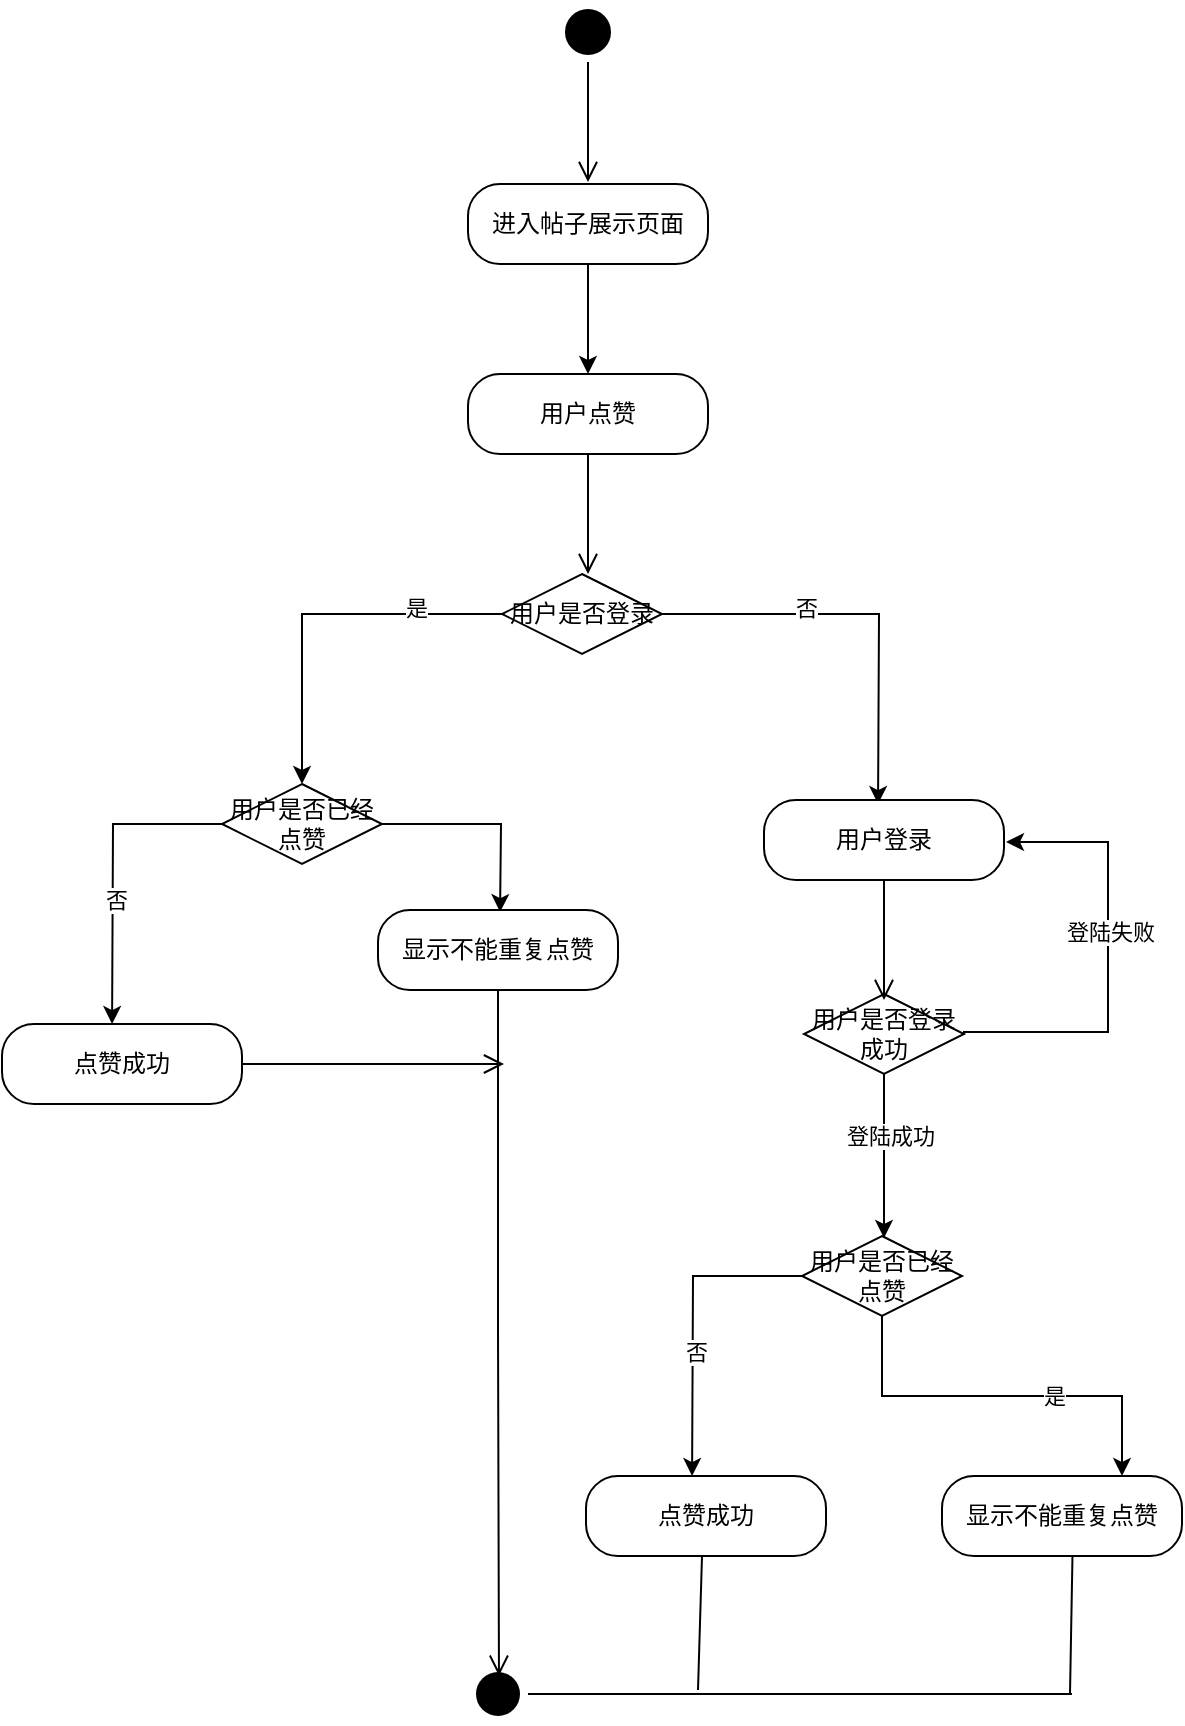 <mxfile version="22.1.11" type="github">
  <diagram name="第 1 页" id="I7jw70AARIxvvJMR-Udy">
    <mxGraphModel dx="2099" dy="1058" grid="0" gridSize="10" guides="1" tooltips="1" connect="1" arrows="1" fold="1" page="0" pageScale="1" pageWidth="827" pageHeight="1169" math="0" shadow="0">
      <root>
        <mxCell id="0" />
        <mxCell id="1" parent="0" />
        <mxCell id="EkgXGQzeVt3Fj3ODEuRZ-1" value="" style="ellipse;html=1;shape=startState;fillColor=#000000;strokeColor=#000000;" vertex="1" parent="1">
          <mxGeometry x="-98" y="124" width="30" height="30" as="geometry" />
        </mxCell>
        <mxCell id="EkgXGQzeVt3Fj3ODEuRZ-2" value="" style="edgeStyle=orthogonalEdgeStyle;html=1;verticalAlign=bottom;endArrow=open;endSize=8;strokeColor=#000000;rounded=0;" edge="1" source="EkgXGQzeVt3Fj3ODEuRZ-1" parent="1">
          <mxGeometry relative="1" as="geometry">
            <mxPoint x="-83" y="214" as="targetPoint" />
          </mxGeometry>
        </mxCell>
        <mxCell id="EkgXGQzeVt3Fj3ODEuRZ-13" style="edgeStyle=orthogonalEdgeStyle;rounded=0;orthogonalLoop=1;jettySize=auto;html=1;" edge="1" parent="1" source="EkgXGQzeVt3Fj3ODEuRZ-4" target="EkgXGQzeVt3Fj3ODEuRZ-11">
          <mxGeometry relative="1" as="geometry" />
        </mxCell>
        <mxCell id="EkgXGQzeVt3Fj3ODEuRZ-4" value="进入帖子展示页面" style="rounded=1;whiteSpace=wrap;html=1;arcSize=40;" vertex="1" parent="1">
          <mxGeometry x="-143" y="215" width="120" height="40" as="geometry" />
        </mxCell>
        <mxCell id="EkgXGQzeVt3Fj3ODEuRZ-11" value="用户点赞" style="rounded=1;whiteSpace=wrap;html=1;arcSize=40;" vertex="1" parent="1">
          <mxGeometry x="-143" y="310" width="120" height="40" as="geometry" />
        </mxCell>
        <mxCell id="EkgXGQzeVt3Fj3ODEuRZ-12" value="" style="edgeStyle=orthogonalEdgeStyle;html=1;verticalAlign=bottom;endArrow=open;endSize=8;strokeColor=#000000;rounded=0;" edge="1" source="EkgXGQzeVt3Fj3ODEuRZ-11" parent="1">
          <mxGeometry relative="1" as="geometry">
            <mxPoint x="-83" y="410" as="targetPoint" />
          </mxGeometry>
        </mxCell>
        <mxCell id="EkgXGQzeVt3Fj3ODEuRZ-18" style="edgeStyle=orthogonalEdgeStyle;rounded=0;orthogonalLoop=1;jettySize=auto;html=1;" edge="1" parent="1" source="EkgXGQzeVt3Fj3ODEuRZ-14" target="EkgXGQzeVt3Fj3ODEuRZ-17">
          <mxGeometry relative="1" as="geometry" />
        </mxCell>
        <mxCell id="EkgXGQzeVt3Fj3ODEuRZ-21" value="是" style="edgeLabel;html=1;align=center;verticalAlign=middle;resizable=0;points=[];" vertex="1" connectable="0" parent="EkgXGQzeVt3Fj3ODEuRZ-18">
          <mxGeometry x="-0.535" y="-3" relative="1" as="geometry">
            <mxPoint as="offset" />
          </mxGeometry>
        </mxCell>
        <mxCell id="EkgXGQzeVt3Fj3ODEuRZ-20" style="edgeStyle=orthogonalEdgeStyle;rounded=0;orthogonalLoop=1;jettySize=auto;html=1;" edge="1" parent="1" source="EkgXGQzeVt3Fj3ODEuRZ-14">
          <mxGeometry relative="1" as="geometry">
            <mxPoint x="62.029" y="525.014" as="targetPoint" />
          </mxGeometry>
        </mxCell>
        <mxCell id="EkgXGQzeVt3Fj3ODEuRZ-22" value="否" style="edgeLabel;html=1;align=center;verticalAlign=middle;resizable=0;points=[];" vertex="1" connectable="0" parent="EkgXGQzeVt3Fj3ODEuRZ-20">
          <mxGeometry x="-0.296" y="3" relative="1" as="geometry">
            <mxPoint as="offset" />
          </mxGeometry>
        </mxCell>
        <mxCell id="EkgXGQzeVt3Fj3ODEuRZ-14" value="用户是否登录" style="rhombus;whiteSpace=wrap;html=1;" vertex="1" parent="1">
          <mxGeometry x="-126" y="410" width="80" height="40" as="geometry" />
        </mxCell>
        <mxCell id="EkgXGQzeVt3Fj3ODEuRZ-26" style="edgeStyle=orthogonalEdgeStyle;rounded=0;orthogonalLoop=1;jettySize=auto;html=1;" edge="1" parent="1" source="EkgXGQzeVt3Fj3ODEuRZ-17">
          <mxGeometry relative="1" as="geometry">
            <mxPoint x="-320.966" y="635.017" as="targetPoint" />
          </mxGeometry>
        </mxCell>
        <mxCell id="EkgXGQzeVt3Fj3ODEuRZ-27" value="否" style="edgeLabel;html=1;align=center;verticalAlign=middle;resizable=0;points=[];" vertex="1" connectable="0" parent="EkgXGQzeVt3Fj3ODEuRZ-26">
          <mxGeometry x="0.189" y="1" relative="1" as="geometry">
            <mxPoint as="offset" />
          </mxGeometry>
        </mxCell>
        <mxCell id="EkgXGQzeVt3Fj3ODEuRZ-35" style="edgeStyle=orthogonalEdgeStyle;rounded=0;orthogonalLoop=1;jettySize=auto;html=1;" edge="1" parent="1" source="EkgXGQzeVt3Fj3ODEuRZ-17">
          <mxGeometry relative="1" as="geometry">
            <mxPoint x="-126.966" y="579.017" as="targetPoint" />
          </mxGeometry>
        </mxCell>
        <mxCell id="EkgXGQzeVt3Fj3ODEuRZ-17" value="用户是否已经点赞" style="rhombus;whiteSpace=wrap;html=1;" vertex="1" parent="1">
          <mxGeometry x="-266" y="515" width="80" height="40" as="geometry" />
        </mxCell>
        <mxCell id="EkgXGQzeVt3Fj3ODEuRZ-23" value="点赞成功" style="rounded=1;whiteSpace=wrap;html=1;arcSize=40;" vertex="1" parent="1">
          <mxGeometry x="-376" y="635" width="120" height="40" as="geometry" />
        </mxCell>
        <mxCell id="EkgXGQzeVt3Fj3ODEuRZ-24" value="" style="edgeStyle=orthogonalEdgeStyle;html=1;verticalAlign=bottom;endArrow=open;endSize=8;strokeColor=#000000;rounded=0;" edge="1" source="EkgXGQzeVt3Fj3ODEuRZ-23" parent="1">
          <mxGeometry relative="1" as="geometry">
            <mxPoint x="-125" y="655" as="targetPoint" />
          </mxGeometry>
        </mxCell>
        <mxCell id="EkgXGQzeVt3Fj3ODEuRZ-36" value="显示不能重复点赞" style="rounded=1;whiteSpace=wrap;html=1;arcSize=40;" vertex="1" parent="1">
          <mxGeometry x="-188" y="578" width="120" height="40" as="geometry" />
        </mxCell>
        <mxCell id="EkgXGQzeVt3Fj3ODEuRZ-37" value="" style="edgeStyle=orthogonalEdgeStyle;html=1;verticalAlign=bottom;endArrow=open;endSize=8;strokeColor=#000000;rounded=0;entryX=0.516;entryY=0.195;entryDx=0;entryDy=0;entryPerimeter=0;" edge="1" source="EkgXGQzeVt3Fj3ODEuRZ-36" parent="1" target="EkgXGQzeVt3Fj3ODEuRZ-38">
          <mxGeometry relative="1" as="geometry">
            <mxPoint x="-128" y="811" as="targetPoint" />
          </mxGeometry>
        </mxCell>
        <mxCell id="EkgXGQzeVt3Fj3ODEuRZ-38" value="" style="ellipse;html=1;shape=endState;fillColor=#000000;strokeColor=none;" vertex="1" parent="1">
          <mxGeometry x="-143" y="955" width="30" height="30" as="geometry" />
        </mxCell>
        <mxCell id="EkgXGQzeVt3Fj3ODEuRZ-49" style="edgeStyle=orthogonalEdgeStyle;rounded=0;orthogonalLoop=1;jettySize=auto;html=1;exitX=1;exitY=0.5;exitDx=0;exitDy=0;" edge="1" parent="1" source="EkgXGQzeVt3Fj3ODEuRZ-39">
          <mxGeometry relative="1" as="geometry">
            <mxPoint x="112" y="639" as="sourcePoint" />
            <mxPoint x="126" y="544" as="targetPoint" />
            <Array as="points">
              <mxPoint x="177" y="639" />
              <mxPoint x="177" y="544" />
            </Array>
          </mxGeometry>
        </mxCell>
        <mxCell id="EkgXGQzeVt3Fj3ODEuRZ-51" value="登陆失败" style="edgeLabel;html=1;align=center;verticalAlign=middle;resizable=0;points=[];" vertex="1" connectable="0" parent="EkgXGQzeVt3Fj3ODEuRZ-49">
          <mxGeometry x="0.129" y="-1" relative="1" as="geometry">
            <mxPoint as="offset" />
          </mxGeometry>
        </mxCell>
        <mxCell id="EkgXGQzeVt3Fj3ODEuRZ-53" style="edgeStyle=orthogonalEdgeStyle;rounded=0;orthogonalLoop=1;jettySize=auto;html=1;" edge="1" parent="1" source="EkgXGQzeVt3Fj3ODEuRZ-39">
          <mxGeometry relative="1" as="geometry">
            <mxPoint x="65" y="742" as="targetPoint" />
          </mxGeometry>
        </mxCell>
        <mxCell id="EkgXGQzeVt3Fj3ODEuRZ-54" value="登陆成功" style="edgeLabel;html=1;align=center;verticalAlign=middle;resizable=0;points=[];" vertex="1" connectable="0" parent="EkgXGQzeVt3Fj3ODEuRZ-53">
          <mxGeometry x="-0.255" y="3" relative="1" as="geometry">
            <mxPoint as="offset" />
          </mxGeometry>
        </mxCell>
        <mxCell id="EkgXGQzeVt3Fj3ODEuRZ-39" value="用户是否登录成功" style="rhombus;whiteSpace=wrap;html=1;" vertex="1" parent="1">
          <mxGeometry x="25" y="620" width="80" height="40" as="geometry" />
        </mxCell>
        <mxCell id="EkgXGQzeVt3Fj3ODEuRZ-40" value="用户登录" style="rounded=1;whiteSpace=wrap;html=1;arcSize=40;" vertex="1" parent="1">
          <mxGeometry x="5" y="523" width="120" height="40" as="geometry" />
        </mxCell>
        <mxCell id="EkgXGQzeVt3Fj3ODEuRZ-41" value="" style="edgeStyle=orthogonalEdgeStyle;html=1;verticalAlign=bottom;endArrow=open;endSize=8;rounded=0;" edge="1" source="EkgXGQzeVt3Fj3ODEuRZ-40" parent="1">
          <mxGeometry relative="1" as="geometry">
            <mxPoint x="65" y="623" as="targetPoint" />
          </mxGeometry>
        </mxCell>
        <mxCell id="EkgXGQzeVt3Fj3ODEuRZ-55" style="edgeStyle=orthogonalEdgeStyle;rounded=0;orthogonalLoop=1;jettySize=auto;html=1;" edge="1" parent="1" source="EkgXGQzeVt3Fj3ODEuRZ-58">
          <mxGeometry relative="1" as="geometry">
            <mxPoint x="-30.966" y="861.017" as="targetPoint" />
          </mxGeometry>
        </mxCell>
        <mxCell id="EkgXGQzeVt3Fj3ODEuRZ-56" value="否" style="edgeLabel;html=1;align=center;verticalAlign=middle;resizable=0;points=[];" vertex="1" connectable="0" parent="EkgXGQzeVt3Fj3ODEuRZ-55">
          <mxGeometry x="0.189" y="1" relative="1" as="geometry">
            <mxPoint as="offset" />
          </mxGeometry>
        </mxCell>
        <mxCell id="EkgXGQzeVt3Fj3ODEuRZ-57" style="edgeStyle=orthogonalEdgeStyle;rounded=0;orthogonalLoop=1;jettySize=auto;html=1;entryX=0.75;entryY=0;entryDx=0;entryDy=0;" edge="1" parent="1" source="EkgXGQzeVt3Fj3ODEuRZ-58" target="EkgXGQzeVt3Fj3ODEuRZ-61">
          <mxGeometry relative="1" as="geometry">
            <mxPoint x="163.034" y="805.017" as="targetPoint" />
          </mxGeometry>
        </mxCell>
        <mxCell id="EkgXGQzeVt3Fj3ODEuRZ-62" value="是" style="edgeLabel;html=1;align=center;verticalAlign=middle;resizable=0;points=[];" vertex="1" connectable="0" parent="EkgXGQzeVt3Fj3ODEuRZ-57">
          <mxGeometry x="0.253" relative="1" as="geometry">
            <mxPoint as="offset" />
          </mxGeometry>
        </mxCell>
        <mxCell id="EkgXGQzeVt3Fj3ODEuRZ-58" value="用户是否已经点赞" style="rhombus;whiteSpace=wrap;html=1;" vertex="1" parent="1">
          <mxGeometry x="24" y="741" width="80" height="40" as="geometry" />
        </mxCell>
        <mxCell id="EkgXGQzeVt3Fj3ODEuRZ-59" value="点赞成功" style="rounded=1;whiteSpace=wrap;html=1;arcSize=40;" vertex="1" parent="1">
          <mxGeometry x="-84" y="861" width="120" height="40" as="geometry" />
        </mxCell>
        <mxCell id="EkgXGQzeVt3Fj3ODEuRZ-61" value="显示不能重复点赞" style="rounded=1;whiteSpace=wrap;html=1;arcSize=40;" vertex="1" parent="1">
          <mxGeometry x="94" y="861" width="120" height="40" as="geometry" />
        </mxCell>
        <mxCell id="EkgXGQzeVt3Fj3ODEuRZ-70" value="" style="endArrow=none;html=1;rounded=0;exitX=0.473;exitY=0.955;exitDx=0;exitDy=0;exitPerimeter=0;" edge="1" parent="1">
          <mxGeometry width="50" height="50" relative="1" as="geometry">
            <mxPoint x="-26.0" y="901" as="sourcePoint" />
            <mxPoint x="-28" y="968" as="targetPoint" />
          </mxGeometry>
        </mxCell>
        <mxCell id="EkgXGQzeVt3Fj3ODEuRZ-71" value="" style="endArrow=none;html=1;rounded=0;exitX=0.473;exitY=0.955;exitDx=0;exitDy=0;exitPerimeter=0;" edge="1" parent="1">
          <mxGeometry width="50" height="50" relative="1" as="geometry">
            <mxPoint x="159.24" y="901" as="sourcePoint" />
            <mxPoint x="158" y="970" as="targetPoint" />
          </mxGeometry>
        </mxCell>
        <mxCell id="EkgXGQzeVt3Fj3ODEuRZ-72" value="" style="endArrow=none;html=1;rounded=0;entryX=1;entryY=0.5;entryDx=0;entryDy=0;" edge="1" parent="1" target="EkgXGQzeVt3Fj3ODEuRZ-38">
          <mxGeometry width="50" height="50" relative="1" as="geometry">
            <mxPoint x="159" y="970" as="sourcePoint" />
            <mxPoint x="168" y="961.2" as="targetPoint" />
          </mxGeometry>
        </mxCell>
      </root>
    </mxGraphModel>
  </diagram>
</mxfile>
